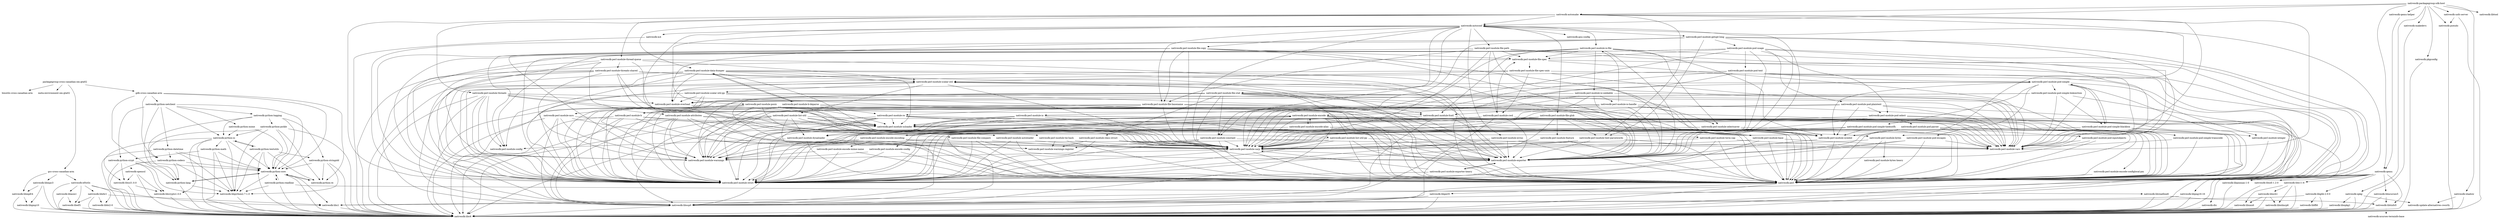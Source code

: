 digraph depends {
    node [shape=plaintext]
"gcc-cross-canadian-arm" -> "nativesdk-elfutils";
"gcc-cross-canadian-arm" -> "nativesdk-libmpc3";
"gcc-cross-canadian-arm" -> "nativesdk-libmpfr4";
"gdb-cross-canadian-arm" -> "nativesdk-python-codecs";
"gdb-cross-canadian-arm" -> "nativesdk-python-core";
"gdb-cross-canadian-arm" -> "nativesdk-python-lang";
"gdb-cross-canadian-arm" -> "nativesdk-python-netclient";
"gdb-cross-canadian-arm" -> "nativesdk-python-re";
"nativesdk-autoconf" -> "nativesdk-gnu-config";
"nativesdk-autoconf" -> "nativesdk-m4";
"nativesdk-autoconf" -> "nativesdk-perl";
"nativesdk-autoconf" -> "nativesdk-perl-module-carp";
"nativesdk-autoconf" -> "nativesdk-perl-module-constant";
"nativesdk-autoconf" -> "nativesdk-perl-module-errno";
"nativesdk-autoconf" -> "nativesdk-perl-module-exporter";
"nativesdk-autoconf" -> "nativesdk-perl-module-file-basename";
"nativesdk-autoconf" -> "nativesdk-perl-module-file-compare";
"nativesdk-autoconf" -> "nativesdk-perl-module-file-copy";
"nativesdk-autoconf" -> "nativesdk-perl-module-file-glob";
"nativesdk-autoconf" -> "nativesdk-perl-module-file-path";
"nativesdk-autoconf" -> "nativesdk-perl-module-file-stat";
"nativesdk-autoconf" -> "nativesdk-perl-module-getopt-long";
"nativesdk-autoconf" -> "nativesdk-perl-module-io-file";
"nativesdk-autoconf" -> "nativesdk-perl-module-posix";
"nativesdk-automake" -> "nativesdk-autoconf";
"nativesdk-automake" -> "nativesdk-perl";
"nativesdk-automake" -> "nativesdk-perl-module-bytes";
"nativesdk-automake" -> "nativesdk-perl-module-data-dumper";
"nativesdk-automake" -> "nativesdk-perl-module-strict";
"nativesdk-automake" -> "nativesdk-perl-module-text-parsewords";
"nativesdk-automake" -> "nativesdk-perl-module-thread-queue";
"nativesdk-automake" -> "nativesdk-perl-module-threads";
"nativesdk-automake" -> "nativesdk-perl-module-vars";
"nativesdk-dtc" -> "nativesdk-libc6";
"nativesdk-elfutils" -> "nativesdk-libasm1";
"nativesdk-elfutils" -> "nativesdk-libbz2-0";
"nativesdk-elfutils" -> "nativesdk-libc6";
"nativesdk-elfutils" -> "nativesdk-libdw1";
"nativesdk-elfutils" -> "nativesdk-libelf1";
"nativesdk-elfutils" -> "nativesdk-libz1";
"nativesdk-libasm1" -> "nativesdk-libc6";
"nativesdk-libasm1" -> "nativesdk-libelf1";
"nativesdk-libbz2-0" -> "nativesdk-libc6";
"nativesdk-libcrypto1.0.0" -> "nativesdk-libc6";
"nativesdk-libdw1" -> "nativesdk-libbz2-0";
"nativesdk-libdw1" -> "nativesdk-libc6";
"nativesdk-libdw1" -> "nativesdk-libelf1";
"nativesdk-libdw1" -> "nativesdk-libz1";
"nativesdk-libelf1" -> "nativesdk-libc6";
"nativesdk-libffi6" -> "nativesdk-libc6";
"nativesdk-libglib-2.0-0" -> "nativesdk-libc6";
"nativesdk-libglib-2.0-0" -> "nativesdk-libffi6";
"nativesdk-libglib-2.0-0" -> "nativesdk-libz1";
"nativesdk-libgmp10" -> "nativesdk-libc6";
"nativesdk-libmpc3" -> "nativesdk-libc6";
"nativesdk-libmpc3" -> "nativesdk-libgmp10";
"nativesdk-libmpc3" -> "nativesdk-libmpfr4";
"nativesdk-libmpfr4" -> "nativesdk-libc6";
"nativesdk-libmpfr4" -> "nativesdk-libgmp10";
"nativesdk-libncurses5" -> "nativesdk-libc6";
"nativesdk-libncurses5" -> "nativesdk-libtinfo5";
"nativesdk-libopkg1" -> "nativesdk-libc6";
"nativesdk-libperl5" -> "nativesdk-libc6";
"nativesdk-libperl5" -> "nativesdk-libssp0";
"nativesdk-libpixman-1-0" -> "nativesdk-libc6";
"nativesdk-libpng16-16" -> "nativesdk-libc6";
"nativesdk-libpng16-16" -> "nativesdk-libz1";
"nativesdk-libpython2.7-1.0" -> "nativesdk-libc6";
"nativesdk-libreadline6" -> "nativesdk-libc6";
"nativesdk-libreadline6" -> "nativesdk-libtinfo5";
"nativesdk-libsdl-1.2-0" -> "nativesdk-libc6";
"nativesdk-libssl1.0.0" -> "nativesdk-libc6";
"nativesdk-libssl1.0.0" -> "nativesdk-libcrypto1.0.0";
"nativesdk-libssp0" -> "nativesdk-libc6";
"nativesdk-libtinfo5" -> "nativesdk-libc6";
"nativesdk-libtinfo5" -> "nativesdk-ncurses-terminfo-base" [style=dotted];
"nativesdk-libx11-6" -> "nativesdk-libc6";
"nativesdk-libx11-6" -> "nativesdk-libxau6";
"nativesdk-libx11-6" -> "nativesdk-libxcb1";
"nativesdk-libx11-6" -> "nativesdk-libxdmcp6";
"nativesdk-libxau6" -> "nativesdk-libc6";
"nativesdk-libxcb1" -> "nativesdk-libc6";
"nativesdk-libxcb1" -> "nativesdk-libxau6";
"nativesdk-libxcb1" -> "nativesdk-libxdmcp6";
"nativesdk-libxdmcp6" -> "nativesdk-libc6";
"nativesdk-libz1" -> "nativesdk-libc6";
"nativesdk-m4" -> "nativesdk-libc6";
"nativesdk-makedevs" -> "nativesdk-libc6";
"nativesdk-openssl" -> "nativesdk-libc6";
"nativesdk-openssl" -> "nativesdk-libcrypto1.0.0";
"nativesdk-openssl" -> "nativesdk-libssl1.0.0";
"nativesdk-opkg" -> "nativesdk-libc6";
"nativesdk-opkg" -> "nativesdk-libopkg1";
"nativesdk-opkg" -> "nativesdk-update-alternatives-cworth";
"nativesdk-packagegroup-sdk-host" -> "nativesdk-autoconf";
"nativesdk-packagegroup-sdk-host" -> "nativesdk-automake";
"nativesdk-packagegroup-sdk-host" -> "nativesdk-libtool";
"nativesdk-packagegroup-sdk-host" -> "nativesdk-makedevs";
"nativesdk-packagegroup-sdk-host" -> "nativesdk-opkg";
"nativesdk-packagegroup-sdk-host" -> "nativesdk-pkgconfig";
"nativesdk-packagegroup-sdk-host" -> "nativesdk-pseudo";
"nativesdk-packagegroup-sdk-host" -> "nativesdk-qemu";
"nativesdk-packagegroup-sdk-host" -> "nativesdk-qemu-helper";
"nativesdk-packagegroup-sdk-host" -> "nativesdk-shadow";
"nativesdk-packagegroup-sdk-host" -> "nativesdk-unfs-server";
"nativesdk-perl" -> "nativesdk-libc6";
"nativesdk-perl" -> "nativesdk-libperl5";
"nativesdk-perl" -> "nativesdk-libssp0";
"nativesdk-perl-module-attributes" -> "nativesdk-libc6";
"nativesdk-perl-module-attributes" -> "nativesdk-libssp0";
"nativesdk-perl-module-attributes" -> "nativesdk-perl";
"nativesdk-perl-module-attributes" -> "nativesdk-perl-module-carp";
"nativesdk-perl-module-attributes" -> "nativesdk-perl-module-exporter";
"nativesdk-perl-module-attributes" -> "nativesdk-perl-module-strict";
"nativesdk-perl-module-attributes" -> "nativesdk-perl-module-warnings";
"nativesdk-perl-module-attributes" -> "nativesdk-perl-module-xsloader";
"nativesdk-perl-module-autoloader" -> "nativesdk-perl";
"nativesdk-perl-module-autoloader" -> "nativesdk-perl-module-carp";
"nativesdk-perl-module-autoloader" -> "nativesdk-perl-module-strict";
"nativesdk-perl-module-b" -> "nativesdk-libc6";
"nativesdk-perl-module-b" -> "nativesdk-libssp0";
"nativesdk-perl-module-b" -> "nativesdk-perl";
"nativesdk-perl-module-b" -> "nativesdk-perl-module-exporter";
"nativesdk-perl-module-b" -> "nativesdk-perl-module-strict";
"nativesdk-perl-module-b" -> "nativesdk-perl-module-xsloader";
"nativesdk-perl-module-b-deparse" -> "nativesdk-perl";
"nativesdk-perl-module-b-deparse" -> "nativesdk-perl-module-b";
"nativesdk-perl-module-b-deparse" -> "nativesdk-perl-module-carp";
"nativesdk-perl-module-b-deparse" -> "nativesdk-perl-module-data-dumper";
"nativesdk-perl-module-b-deparse" -> "nativesdk-perl-module-re";
"nativesdk-perl-module-b-deparse" -> "nativesdk-perl-module-strict";
"nativesdk-perl-module-b-deparse" -> "nativesdk-perl-module-vars";
"nativesdk-perl-module-b-deparse" -> "nativesdk-perl-module-warnings";
"nativesdk-perl-module-base" -> "nativesdk-perl";
"nativesdk-perl-module-base" -> "nativesdk-perl-module-carp";
"nativesdk-perl-module-base" -> "nativesdk-perl-module-strict";
"nativesdk-perl-module-base" -> "nativesdk-perl-module-vars";
"nativesdk-perl-module-bytes" -> "nativesdk-perl";
"nativesdk-perl-module-bytes" -> "nativesdk-perl-module-bytes-heavy";
"nativesdk-perl-module-bytes" -> "nativesdk-perl-module-carp";
"nativesdk-perl-module-bytes-heavy" -> "nativesdk-perl";
"nativesdk-perl-module-carp" -> "nativesdk-perl";
"nativesdk-perl-module-carp" -> "nativesdk-perl-module-exporter";
"nativesdk-perl-module-carp" -> "nativesdk-perl-module-strict";
"nativesdk-perl-module-carp" -> "nativesdk-perl-module-warnings";
"nativesdk-perl-module-class-struct" -> "nativesdk-perl";
"nativesdk-perl-module-class-struct" -> "nativesdk-perl-module-carp";
"nativesdk-perl-module-class-struct" -> "nativesdk-perl-module-exporter";
"nativesdk-perl-module-class-struct" -> "nativesdk-perl-module-strict";
"nativesdk-perl-module-class-struct" -> "nativesdk-perl-module-warnings-register";
"nativesdk-perl-module-constant" -> "nativesdk-perl";
"nativesdk-perl-module-constant" -> "nativesdk-perl-module-carp";
"nativesdk-perl-module-constant" -> "nativesdk-perl-module-strict";
"nativesdk-perl-module-constant" -> "nativesdk-perl-module-vars";
"nativesdk-perl-module-constant" -> "nativesdk-perl-module-warnings-register";
"nativesdk-perl-module-cwd" -> "nativesdk-libc6";
"nativesdk-perl-module-cwd" -> "nativesdk-libssp0";
"nativesdk-perl-module-cwd" -> "nativesdk-perl";
"nativesdk-perl-module-cwd" -> "nativesdk-perl-module-dynaloader";
"nativesdk-perl-module-cwd" -> "nativesdk-perl-module-exporter";
"nativesdk-perl-module-cwd" -> "nativesdk-perl-module-file-spec";
"nativesdk-perl-module-cwd" -> "nativesdk-perl-module-strict";
"nativesdk-perl-module-cwd" -> "nativesdk-perl-module-vars";
"nativesdk-perl-module-cwd" -> "nativesdk-perl-module-xsloader";
"nativesdk-perl-module-data-dumper" -> "nativesdk-libc6";
"nativesdk-perl-module-data-dumper" -> "nativesdk-libssp0";
"nativesdk-perl-module-data-dumper" -> "nativesdk-perl";
"nativesdk-perl-module-data-dumper" -> "nativesdk-perl-module-b-deparse";
"nativesdk-perl-module-data-dumper" -> "nativesdk-perl-module-carp";
"nativesdk-perl-module-data-dumper" -> "nativesdk-perl-module-config";
"nativesdk-perl-module-data-dumper" -> "nativesdk-perl-module-exporter";
"nativesdk-perl-module-data-dumper" -> "nativesdk-perl-module-overload";
"nativesdk-perl-module-data-dumper" -> "nativesdk-perl-module-scalar-util";
"nativesdk-perl-module-data-dumper" -> "nativesdk-perl-module-xsloader";
"nativesdk-perl-module-dynaloader" -> "nativesdk-perl";
"nativesdk-perl-module-dynaloader" -> "nativesdk-perl-module-carp";
"nativesdk-perl-module-dynaloader" -> "nativesdk-perl-module-config";
"nativesdk-perl-module-encode" -> "nativesdk-libc6";
"nativesdk-perl-module-encode" -> "nativesdk-libssp0";
"nativesdk-perl-module-encode" -> "nativesdk-perl";
"nativesdk-perl-module-encode" -> "nativesdk-perl-module-base";
"nativesdk-perl-module-encode" -> "nativesdk-perl-module-bytes";
"nativesdk-perl-module-encode" -> "nativesdk-perl-module-carp";
"nativesdk-perl-module-encode" -> "nativesdk-perl-module-encode-alias";
"nativesdk-perl-module-encode" -> "nativesdk-perl-module-encode-config";
"nativesdk-perl-module-encode" -> "nativesdk-perl-module-encode-configlocal-pm";
"nativesdk-perl-module-encode" -> "nativesdk-perl-module-encode-encoding";
"nativesdk-perl-module-encode" -> "nativesdk-perl-module-exporter";
"nativesdk-perl-module-encode" -> "nativesdk-perl-module-strict";
"nativesdk-perl-module-encode" -> "nativesdk-perl-module-warnings";
"nativesdk-perl-module-encode" -> "nativesdk-perl-module-xsloader";
"nativesdk-perl-module-encode-alias" -> "nativesdk-perl";
"nativesdk-perl-module-encode-alias" -> "nativesdk-perl-module-base";
"nativesdk-perl-module-encode-alias" -> "nativesdk-perl-module-encode";
"nativesdk-perl-module-encode-alias" -> "nativesdk-perl-module-strict";
"nativesdk-perl-module-encode-alias" -> "nativesdk-perl-module-warnings";
"nativesdk-perl-module-encode-config" -> "nativesdk-perl";
"nativesdk-perl-module-encode-config" -> "nativesdk-perl-module-strict";
"nativesdk-perl-module-encode-config" -> "nativesdk-perl-module-warnings";
"nativesdk-perl-module-encode-configlocal-pm" -> "nativesdk-perl";
"nativesdk-perl-module-encode-encoding" -> "nativesdk-perl";
"nativesdk-perl-module-encode-encoding" -> "nativesdk-perl-module-carp";
"nativesdk-perl-module-encode-encoding" -> "nativesdk-perl-module-encode";
"nativesdk-perl-module-encode-encoding" -> "nativesdk-perl-module-encode-mime-name";
"nativesdk-perl-module-encode-encoding" -> "nativesdk-perl-module-strict";
"nativesdk-perl-module-encode-encoding" -> "nativesdk-perl-module-warnings";
"nativesdk-perl-module-encode-mime-name" -> "nativesdk-perl";
"nativesdk-perl-module-encode-mime-name" -> "nativesdk-perl-module-strict";
"nativesdk-perl-module-encode-mime-name" -> "nativesdk-perl-module-warnings";
"nativesdk-perl-module-errno" -> "nativesdk-perl";
"nativesdk-perl-module-errno" -> "nativesdk-perl-module-carp";
"nativesdk-perl-module-errno" -> "nativesdk-perl-module-exporter";
"nativesdk-perl-module-errno" -> "nativesdk-perl-module-strict";
"nativesdk-perl-module-exporter" -> "nativesdk-perl";
"nativesdk-perl-module-exporter" -> "nativesdk-perl-module-exporter-heavy";
"nativesdk-perl-module-exporter-heavy" -> "nativesdk-perl";
"nativesdk-perl-module-exporter-heavy" -> "nativesdk-perl-module-carp";
"nativesdk-perl-module-exporter-heavy" -> "nativesdk-perl-module-exporter";
"nativesdk-perl-module-exporter-heavy" -> "nativesdk-perl-module-strict";
"nativesdk-perl-module-fcntl" -> "nativesdk-libc6";
"nativesdk-perl-module-fcntl" -> "nativesdk-libssp0";
"nativesdk-perl-module-fcntl" -> "nativesdk-perl";
"nativesdk-perl-module-fcntl" -> "nativesdk-perl-module-exporter";
"nativesdk-perl-module-fcntl" -> "nativesdk-perl-module-strict";
"nativesdk-perl-module-fcntl" -> "nativesdk-perl-module-xsloader";
"nativesdk-perl-module-feature" -> "nativesdk-perl";
"nativesdk-perl-module-feature" -> "nativesdk-perl-module-carp";
"nativesdk-perl-module-file-basename" -> "nativesdk-perl";
"nativesdk-perl-module-file-basename" -> "nativesdk-perl-module-carp";
"nativesdk-perl-module-file-basename" -> "nativesdk-perl-module-exporter";
"nativesdk-perl-module-file-basename" -> "nativesdk-perl-module-re";
"nativesdk-perl-module-file-basename" -> "nativesdk-perl-module-strict";
"nativesdk-perl-module-file-basename" -> "nativesdk-perl-module-warnings";
"nativesdk-perl-module-file-compare" -> "nativesdk-perl";
"nativesdk-perl-module-file-compare" -> "nativesdk-perl-module-carp";
"nativesdk-perl-module-file-compare" -> "nativesdk-perl-module-exporter";
"nativesdk-perl-module-file-compare" -> "nativesdk-perl-module-strict";
"nativesdk-perl-module-file-compare" -> "nativesdk-perl-module-warnings";
"nativesdk-perl-module-file-copy" -> "nativesdk-perl";
"nativesdk-perl-module-file-copy" -> "nativesdk-perl-module-carp";
"nativesdk-perl-module-file-copy" -> "nativesdk-perl-module-config";
"nativesdk-perl-module-file-copy" -> "nativesdk-perl-module-exporter";
"nativesdk-perl-module-file-copy" -> "nativesdk-perl-module-file-basename";
"nativesdk-perl-module-file-copy" -> "nativesdk-perl-module-file-spec";
"nativesdk-perl-module-file-copy" -> "nativesdk-perl-module-strict";
"nativesdk-perl-module-file-copy" -> "nativesdk-perl-module-warnings";
"nativesdk-perl-module-file-glob" -> "nativesdk-libc6";
"nativesdk-perl-module-file-glob" -> "nativesdk-libssp0";
"nativesdk-perl-module-file-glob" -> "nativesdk-perl";
"nativesdk-perl-module-file-glob" -> "nativesdk-perl-module-exporter";
"nativesdk-perl-module-file-glob" -> "nativesdk-perl-module-feature";
"nativesdk-perl-module-file-glob" -> "nativesdk-perl-module-strict";
"nativesdk-perl-module-file-glob" -> "nativesdk-perl-module-text-parsewords";
"nativesdk-perl-module-file-glob" -> "nativesdk-perl-module-xsloader";
"nativesdk-perl-module-file-path" -> "nativesdk-perl";
"nativesdk-perl-module-file-path" -> "nativesdk-perl-module-carp";
"nativesdk-perl-module-file-path" -> "nativesdk-perl-module-cwd";
"nativesdk-perl-module-file-path" -> "nativesdk-perl-module-exporter";
"nativesdk-perl-module-file-path" -> "nativesdk-perl-module-file-basename";
"nativesdk-perl-module-file-path" -> "nativesdk-perl-module-file-spec";
"nativesdk-perl-module-file-path" -> "nativesdk-perl-module-strict";
"nativesdk-perl-module-file-path" -> "nativesdk-perl-module-vars";
"nativesdk-perl-module-file-spec" -> "nativesdk-perl";
"nativesdk-perl-module-file-spec" -> "nativesdk-perl-module-file-spec-unix";
"nativesdk-perl-module-file-spec" -> "nativesdk-perl-module-strict";
"nativesdk-perl-module-file-spec" -> "nativesdk-perl-module-vars";
"nativesdk-perl-module-file-spec-unix" -> "nativesdk-perl";
"nativesdk-perl-module-file-spec-unix" -> "nativesdk-perl-module-cwd";
"nativesdk-perl-module-file-spec-unix" -> "nativesdk-perl-module-scalar-util";
"nativesdk-perl-module-file-spec-unix" -> "nativesdk-perl-module-strict";
"nativesdk-perl-module-file-spec-unix" -> "nativesdk-perl-module-vars";
"nativesdk-perl-module-file-stat" -> "nativesdk-perl";
"nativesdk-perl-module-file-stat" -> "nativesdk-perl-module-carp";
"nativesdk-perl-module-file-stat" -> "nativesdk-perl-module-class-struct";
"nativesdk-perl-module-file-stat" -> "nativesdk-perl-module-constant";
"nativesdk-perl-module-file-stat" -> "nativesdk-perl-module-exporter";
"nativesdk-perl-module-file-stat" -> "nativesdk-perl-module-fcntl";
"nativesdk-perl-module-file-stat" -> "nativesdk-perl-module-overload";
"nativesdk-perl-module-file-stat" -> "nativesdk-perl-module-strict";
"nativesdk-perl-module-file-stat" -> "nativesdk-perl-module-symbol";
"nativesdk-perl-module-file-stat" -> "nativesdk-perl-module-vars";
"nativesdk-perl-module-file-stat" -> "nativesdk-perl-module-warnings";
"nativesdk-perl-module-file-stat" -> "nativesdk-perl-module-warnings-register";
"nativesdk-perl-module-getopt-long" -> "nativesdk-perl";
"nativesdk-perl-module-getopt-long" -> "nativesdk-perl-module-constant";
"nativesdk-perl-module-getopt-long" -> "nativesdk-perl-module-exporter";
"nativesdk-perl-module-getopt-long" -> "nativesdk-perl-module-overload";
"nativesdk-perl-module-getopt-long" -> "nativesdk-perl-module-pod-usage";
"nativesdk-perl-module-getopt-long" -> "nativesdk-perl-module-strict";
"nativesdk-perl-module-getopt-long" -> "nativesdk-perl-module-text-parsewords";
"nativesdk-perl-module-getopt-long" -> "nativesdk-perl-module-vars";
"nativesdk-perl-module-integer" -> "nativesdk-perl";
"nativesdk-perl-module-io" -> "nativesdk-libc6";
"nativesdk-perl-module-io" -> "nativesdk-libssp0";
"nativesdk-perl-module-io" -> "nativesdk-perl";
"nativesdk-perl-module-io" -> "nativesdk-perl-module-carp";
"nativesdk-perl-module-io" -> "nativesdk-perl-module-strict";
"nativesdk-perl-module-io" -> "nativesdk-perl-module-warnings";
"nativesdk-perl-module-io" -> "nativesdk-perl-module-xsloader";
"nativesdk-perl-module-io-file" -> "nativesdk-perl";
"nativesdk-perl-module-io-file" -> "nativesdk-perl-module-carp";
"nativesdk-perl-module-io-file" -> "nativesdk-perl-module-exporter";
"nativesdk-perl-module-io-file" -> "nativesdk-perl-module-fcntl";
"nativesdk-perl-module-io-file" -> "nativesdk-perl-module-file-spec";
"nativesdk-perl-module-io-file" -> "nativesdk-perl-module-io-seekable";
"nativesdk-perl-module-io-file" -> "nativesdk-perl-module-selectsaver";
"nativesdk-perl-module-io-file" -> "nativesdk-perl-module-strict";
"nativesdk-perl-module-io-file" -> "nativesdk-perl-module-symbol";
"nativesdk-perl-module-io-handle" -> "nativesdk-perl";
"nativesdk-perl-module-io-handle" -> "nativesdk-perl-module-carp";
"nativesdk-perl-module-io-handle" -> "nativesdk-perl-module-exporter";
"nativesdk-perl-module-io-handle" -> "nativesdk-perl-module-io";
"nativesdk-perl-module-io-handle" -> "nativesdk-perl-module-io-file";
"nativesdk-perl-module-io-handle" -> "nativesdk-perl-module-selectsaver";
"nativesdk-perl-module-io-handle" -> "nativesdk-perl-module-strict";
"nativesdk-perl-module-io-handle" -> "nativesdk-perl-module-symbol";
"nativesdk-perl-module-io-seekable" -> "nativesdk-perl";
"nativesdk-perl-module-io-seekable" -> "nativesdk-perl-module-carp";
"nativesdk-perl-module-io-seekable" -> "nativesdk-perl-module-exporter";
"nativesdk-perl-module-io-seekable" -> "nativesdk-perl-module-fcntl";
"nativesdk-perl-module-io-seekable" -> "nativesdk-perl-module-io-handle";
"nativesdk-perl-module-io-seekable" -> "nativesdk-perl-module-strict";
"nativesdk-perl-module-list-util" -> "nativesdk-libc6";
"nativesdk-perl-module-list-util" -> "nativesdk-libssp0";
"nativesdk-perl-module-list-util" -> "nativesdk-perl";
"nativesdk-perl-module-list-util" -> "nativesdk-perl-module-dynaloader";
"nativesdk-perl-module-list-util" -> "nativesdk-perl-module-exporter";
"nativesdk-perl-module-list-util" -> "nativesdk-perl-module-list-util-pp";
"nativesdk-perl-module-list-util" -> "nativesdk-perl-module-strict";
"nativesdk-perl-module-list-util" -> "nativesdk-perl-module-vars";
"nativesdk-perl-module-list-util" -> "nativesdk-perl-module-xsloader";
"nativesdk-perl-module-list-util-pp" -> "nativesdk-perl";
"nativesdk-perl-module-list-util-pp" -> "nativesdk-perl-module-carp";
"nativesdk-perl-module-list-util-pp" -> "nativesdk-perl-module-exporter";
"nativesdk-perl-module-list-util-pp" -> "nativesdk-perl-module-scalar-util";
"nativesdk-perl-module-list-util-pp" -> "nativesdk-perl-module-strict";
"nativesdk-perl-module-list-util-pp" -> "nativesdk-perl-module-vars";
"nativesdk-perl-module-list-util-pp" -> "nativesdk-perl-module-warnings";
"nativesdk-perl-module-mro" -> "nativesdk-libc6";
"nativesdk-perl-module-mro" -> "nativesdk-libssp0";
"nativesdk-perl-module-mro" -> "nativesdk-perl";
"nativesdk-perl-module-mro" -> "nativesdk-perl-module-strict";
"nativesdk-perl-module-mro" -> "nativesdk-perl-module-warnings";
"nativesdk-perl-module-mro" -> "nativesdk-perl-module-xsloader";
"nativesdk-perl-module-overload" -> "nativesdk-perl";
"nativesdk-perl-module-overload" -> "nativesdk-perl-module-mro";
"nativesdk-perl-module-overload" -> "nativesdk-perl-module-scalar-util";
"nativesdk-perl-module-overload" -> "nativesdk-perl-module-warnings-register";
"nativesdk-perl-module-pod-escapes" -> "nativesdk-perl";
"nativesdk-perl-module-pod-escapes" -> "nativesdk-perl-module-exporter";
"nativesdk-perl-module-pod-escapes" -> "nativesdk-perl-module-strict";
"nativesdk-perl-module-pod-escapes" -> "nativesdk-perl-module-vars";
"nativesdk-perl-module-pod-inputobjects" -> "nativesdk-perl";
"nativesdk-perl-module-pod-inputobjects" -> "nativesdk-perl-module-strict";
"nativesdk-perl-module-pod-inputobjects" -> "nativesdk-perl-module-vars";
"nativesdk-perl-module-pod-parser" -> "nativesdk-perl";
"nativesdk-perl-module-pod-parser" -> "nativesdk-perl-module-carp";
"nativesdk-perl-module-pod-parser" -> "nativesdk-perl-module-exporter";
"nativesdk-perl-module-pod-parser" -> "nativesdk-perl-module-pod-inputobjects";
"nativesdk-perl-module-pod-parser" -> "nativesdk-perl-module-strict";
"nativesdk-perl-module-pod-parser" -> "nativesdk-perl-module-symbol";
"nativesdk-perl-module-pod-parser" -> "nativesdk-perl-module-vars";
"nativesdk-perl-module-pod-plaintext" -> "nativesdk-perl";
"nativesdk-perl-module-pod-plaintext" -> "nativesdk-perl-module-carp";
"nativesdk-perl-module-pod-plaintext" -> "nativesdk-perl-module-pod-select";
"nativesdk-perl-module-pod-plaintext" -> "nativesdk-perl-module-strict";
"nativesdk-perl-module-pod-plaintext" -> "nativesdk-perl-module-symbol";
"nativesdk-perl-module-pod-plaintext" -> "nativesdk-perl-module-vars";
"nativesdk-perl-module-pod-select" -> "nativesdk-perl";
"nativesdk-perl-module-pod-select" -> "nativesdk-perl-module-carp";
"nativesdk-perl-module-pod-select" -> "nativesdk-perl-module-pod-parser";
"nativesdk-perl-module-pod-select" -> "nativesdk-perl-module-strict";
"nativesdk-perl-module-pod-select" -> "nativesdk-perl-module-vars";
"nativesdk-perl-module-pod-simple" -> "nativesdk-perl";
"nativesdk-perl-module-pod-simple" -> "nativesdk-perl-module-carp";
"nativesdk-perl-module-pod-simple" -> "nativesdk-perl-module-integer";
"nativesdk-perl-module-pod-simple" -> "nativesdk-perl-module-pod-escapes";
"nativesdk-perl-module-pod-simple" -> "nativesdk-perl-module-pod-simple-blackbox";
"nativesdk-perl-module-pod-simple" -> "nativesdk-perl-module-pod-simple-linksection";
"nativesdk-perl-module-pod-simple" -> "nativesdk-perl-module-pod-simple-tiedoutfh";
"nativesdk-perl-module-pod-simple" -> "nativesdk-perl-module-strict";
"nativesdk-perl-module-pod-simple" -> "nativesdk-perl-module-symbol";
"nativesdk-perl-module-pod-simple" -> "nativesdk-perl-module-vars";
"nativesdk-perl-module-pod-simple-blackbox" -> "nativesdk-perl";
"nativesdk-perl-module-pod-simple-blackbox" -> "nativesdk-perl-module-carp";
"nativesdk-perl-module-pod-simple-blackbox" -> "nativesdk-perl-module-integer";
"nativesdk-perl-module-pod-simple-blackbox" -> "nativesdk-perl-module-pod-simple";
"nativesdk-perl-module-pod-simple-blackbox" -> "nativesdk-perl-module-pod-simple-transcode";
"nativesdk-perl-module-pod-simple-blackbox" -> "nativesdk-perl-module-strict";
"nativesdk-perl-module-pod-simple-blackbox" -> "nativesdk-perl-module-vars";
"nativesdk-perl-module-pod-simple-linksection" -> "nativesdk-perl";
"nativesdk-perl-module-pod-simple-linksection" -> "nativesdk-perl-module-overload";
"nativesdk-perl-module-pod-simple-linksection" -> "nativesdk-perl-module-pod-simple-blackbox";
"nativesdk-perl-module-pod-simple-linksection" -> "nativesdk-perl-module-strict";
"nativesdk-perl-module-pod-simple-linksection" -> "nativesdk-perl-module-vars";
"nativesdk-perl-module-pod-simple-tiedoutfh" -> "nativesdk-perl";
"nativesdk-perl-module-pod-simple-tiedoutfh" -> "nativesdk-perl-module-carp";
"nativesdk-perl-module-pod-simple-tiedoutfh" -> "nativesdk-perl-module-strict";
"nativesdk-perl-module-pod-simple-tiedoutfh" -> "nativesdk-perl-module-symbol";
"nativesdk-perl-module-pod-simple-tiedoutfh" -> "nativesdk-perl-module-vars";
"nativesdk-perl-module-pod-simple-transcode" -> "nativesdk-perl";
"nativesdk-perl-module-pod-simple-transcode" -> "nativesdk-perl-module-vars";
"nativesdk-perl-module-pod-text" -> "nativesdk-perl";
"nativesdk-perl-module-pod-text" -> "nativesdk-perl-module-carp";
"nativesdk-perl-module-pod-text" -> "nativesdk-perl-module-encode";
"nativesdk-perl-module-pod-text" -> "nativesdk-perl-module-exporter";
"nativesdk-perl-module-pod-text" -> "nativesdk-perl-module-pod-simple";
"nativesdk-perl-module-pod-text" -> "nativesdk-perl-module-strict";
"nativesdk-perl-module-pod-text" -> "nativesdk-perl-module-vars";
"nativesdk-perl-module-pod-usage" -> "nativesdk-perl";
"nativesdk-perl-module-pod-usage" -> "nativesdk-perl-module-carp";
"nativesdk-perl-module-pod-usage" -> "nativesdk-perl-module-config";
"nativesdk-perl-module-pod-usage" -> "nativesdk-perl-module-exporter";
"nativesdk-perl-module-pod-usage" -> "nativesdk-perl-module-file-spec";
"nativesdk-perl-module-pod-usage" -> "nativesdk-perl-module-pod-plaintext";
"nativesdk-perl-module-pod-usage" -> "nativesdk-perl-module-pod-select";
"nativesdk-perl-module-pod-usage" -> "nativesdk-perl-module-pod-text";
"nativesdk-perl-module-pod-usage" -> "nativesdk-perl-module-strict";
"nativesdk-perl-module-pod-usage" -> "nativesdk-perl-module-vars";
"nativesdk-perl-module-posix" -> "nativesdk-libc6";
"nativesdk-perl-module-posix" -> "nativesdk-libssp0";
"nativesdk-perl-module-posix" -> "nativesdk-perl";
"nativesdk-perl-module-posix" -> "nativesdk-perl-module-autoloader";
"nativesdk-perl-module-posix" -> "nativesdk-perl-module-exporter";
"nativesdk-perl-module-posix" -> "nativesdk-perl-module-fcntl";
"nativesdk-perl-module-posix" -> "nativesdk-perl-module-strict";
"nativesdk-perl-module-posix" -> "nativesdk-perl-module-tie-hash";
"nativesdk-perl-module-posix" -> "nativesdk-perl-module-vars";
"nativesdk-perl-module-posix" -> "nativesdk-perl-module-warnings";
"nativesdk-perl-module-posix" -> "nativesdk-perl-module-xsloader";
"nativesdk-perl-module-re" -> "nativesdk-libc6";
"nativesdk-perl-module-re" -> "nativesdk-libssp0";
"nativesdk-perl-module-re" -> "nativesdk-perl";
"nativesdk-perl-module-re" -> "nativesdk-perl-module-carp";
"nativesdk-perl-module-re" -> "nativesdk-perl-module-exporter";
"nativesdk-perl-module-re" -> "nativesdk-perl-module-strict";
"nativesdk-perl-module-re" -> "nativesdk-perl-module-term-cap";
"nativesdk-perl-module-re" -> "nativesdk-perl-module-warnings";
"nativesdk-perl-module-re" -> "nativesdk-perl-module-xsloader";
"nativesdk-perl-module-scalar-util" -> "nativesdk-perl";
"nativesdk-perl-module-scalar-util" -> "nativesdk-perl-module-carp";
"nativesdk-perl-module-scalar-util" -> "nativesdk-perl-module-exporter";
"nativesdk-perl-module-scalar-util" -> "nativesdk-perl-module-list-util";
"nativesdk-perl-module-scalar-util" -> "nativesdk-perl-module-scalar-util-pp";
"nativesdk-perl-module-scalar-util" -> "nativesdk-perl-module-strict";
"nativesdk-perl-module-scalar-util" -> "nativesdk-perl-module-vars";
"nativesdk-perl-module-scalar-util-pp" -> "nativesdk-perl";
"nativesdk-perl-module-scalar-util-pp" -> "nativesdk-perl-module-b";
"nativesdk-perl-module-scalar-util-pp" -> "nativesdk-perl-module-exporter";
"nativesdk-perl-module-scalar-util-pp" -> "nativesdk-perl-module-overload";
"nativesdk-perl-module-scalar-util-pp" -> "nativesdk-perl-module-strict";
"nativesdk-perl-module-scalar-util-pp" -> "nativesdk-perl-module-vars";
"nativesdk-perl-module-scalar-util-pp" -> "nativesdk-perl-module-warnings";
"nativesdk-perl-module-selectsaver" -> "nativesdk-perl";
"nativesdk-perl-module-selectsaver" -> "nativesdk-perl-module-carp";
"nativesdk-perl-module-selectsaver" -> "nativesdk-perl-module-symbol";
"nativesdk-perl-module-symbol" -> "nativesdk-perl";
"nativesdk-perl-module-symbol" -> "nativesdk-perl-module-exporter";
"nativesdk-perl-module-term-cap" -> "nativesdk-perl";
"nativesdk-perl-module-term-cap" -> "nativesdk-perl-module-carp";
"nativesdk-perl-module-term-cap" -> "nativesdk-perl-module-strict";
"nativesdk-perl-module-term-cap" -> "nativesdk-perl-module-vars";
"nativesdk-perl-module-text-parsewords" -> "nativesdk-perl";
"nativesdk-perl-module-text-parsewords" -> "nativesdk-perl-module-carp";
"nativesdk-perl-module-text-parsewords" -> "nativesdk-perl-module-exporter";
"nativesdk-perl-module-text-parsewords" -> "nativesdk-perl-module-strict";
"nativesdk-perl-module-thread-queue" -> "nativesdk-perl";
"nativesdk-perl-module-thread-queue" -> "nativesdk-perl-module-attributes";
"nativesdk-perl-module-thread-queue" -> "nativesdk-perl-module-carp";
"nativesdk-perl-module-thread-queue" -> "nativesdk-perl-module-scalar-util";
"nativesdk-perl-module-thread-queue" -> "nativesdk-perl-module-strict";
"nativesdk-perl-module-thread-queue" -> "nativesdk-perl-module-threads-shared";
"nativesdk-perl-module-thread-queue" -> "nativesdk-perl-module-warnings";
"nativesdk-perl-module-threads" -> "nativesdk-libc6";
"nativesdk-perl-module-threads" -> "nativesdk-libssp0";
"nativesdk-perl-module-threads" -> "nativesdk-perl";
"nativesdk-perl-module-threads" -> "nativesdk-perl-module-carp";
"nativesdk-perl-module-threads" -> "nativesdk-perl-module-config";
"nativesdk-perl-module-threads" -> "nativesdk-perl-module-overload";
"nativesdk-perl-module-threads" -> "nativesdk-perl-module-strict";
"nativesdk-perl-module-threads" -> "nativesdk-perl-module-warnings";
"nativesdk-perl-module-threads" -> "nativesdk-perl-module-xsloader";
"nativesdk-perl-module-threads-shared" -> "nativesdk-libc6";
"nativesdk-perl-module-threads-shared" -> "nativesdk-libssp0";
"nativesdk-perl-module-threads-shared" -> "nativesdk-perl";
"nativesdk-perl-module-threads-shared" -> "nativesdk-perl-module-carp";
"nativesdk-perl-module-threads-shared" -> "nativesdk-perl-module-scalar-util";
"nativesdk-perl-module-threads-shared" -> "nativesdk-perl-module-strict";
"nativesdk-perl-module-threads-shared" -> "nativesdk-perl-module-warnings";
"nativesdk-perl-module-threads-shared" -> "nativesdk-perl-module-xsloader";
"nativesdk-perl-module-tie-hash" -> "nativesdk-perl";
"nativesdk-perl-module-tie-hash" -> "nativesdk-perl-module-carp";
"nativesdk-perl-module-tie-hash" -> "nativesdk-perl-module-warnings-register";
"nativesdk-perl-module-xsloader" -> "nativesdk-perl";
"nativesdk-perl-module-xsloader" -> "nativesdk-perl-module-carp";
"nativesdk-perl-module-xsloader" -> "nativesdk-perl-module-dynaloader";
"nativesdk-pkgconfig" -> "nativesdk-libc6";
"nativesdk-pseudo" -> "nativesdk-libc6";
"nativesdk-python-codecs" -> "nativesdk-libc6";
"nativesdk-python-codecs" -> "nativesdk-libpython2.7-1.0";
"nativesdk-python-codecs" -> "nativesdk-python-core";
"nativesdk-python-codecs" -> "nativesdk-python-lang";
"nativesdk-python-core" -> "nativesdk-libc6";
"nativesdk-python-core" -> "nativesdk-libpython2.7-1.0";
"nativesdk-python-core" -> "nativesdk-libz1";
"nativesdk-python-core" -> "nativesdk-python-lang";
"nativesdk-python-core" -> "nativesdk-python-re";
"nativesdk-python-core" -> "nativesdk-python-readline" [style=dotted];
"nativesdk-python-crypt" -> "nativesdk-libc6";
"nativesdk-python-crypt" -> "nativesdk-libcrypto1.0.0";
"nativesdk-python-crypt" -> "nativesdk-libpython2.7-1.0";
"nativesdk-python-crypt" -> "nativesdk-libssl1.0.0";
"nativesdk-python-crypt" -> "nativesdk-openssl" [style=dotted];
"nativesdk-python-crypt" -> "nativesdk-python-core";
"nativesdk-python-datetime" -> "nativesdk-libc6";
"nativesdk-python-datetime" -> "nativesdk-libpython2.7-1.0";
"nativesdk-python-datetime" -> "nativesdk-python-codecs";
"nativesdk-python-datetime" -> "nativesdk-python-core";
"nativesdk-python-io" -> "nativesdk-libc6";
"nativesdk-python-io" -> "nativesdk-libcrypto1.0.0";
"nativesdk-python-io" -> "nativesdk-libpython2.7-1.0";
"nativesdk-python-io" -> "nativesdk-libssl1.0.0";
"nativesdk-python-io" -> "nativesdk-python-core";
"nativesdk-python-io" -> "nativesdk-python-math";
"nativesdk-python-io" -> "nativesdk-python-textutils";
"nativesdk-python-lang" -> "nativesdk-libc6";
"nativesdk-python-lang" -> "nativesdk-libpython2.7-1.0";
"nativesdk-python-lang" -> "nativesdk-python-core";
"nativesdk-python-logging" -> "nativesdk-python-core";
"nativesdk-python-logging" -> "nativesdk-python-io";
"nativesdk-python-logging" -> "nativesdk-python-lang";
"nativesdk-python-logging" -> "nativesdk-python-pickle";
"nativesdk-python-logging" -> "nativesdk-python-stringold";
"nativesdk-python-math" -> "nativesdk-libc6";
"nativesdk-python-math" -> "nativesdk-libpython2.7-1.0";
"nativesdk-python-math" -> "nativesdk-python-core";
"nativesdk-python-math" -> "nativesdk-python-crypt";
"nativesdk-python-mime" -> "nativesdk-python-core";
"nativesdk-python-mime" -> "nativesdk-python-io";
"nativesdk-python-netclient" -> "nativesdk-python-core";
"nativesdk-python-netclient" -> "nativesdk-python-crypt";
"nativesdk-python-netclient" -> "nativesdk-python-datetime";
"nativesdk-python-netclient" -> "nativesdk-python-io";
"nativesdk-python-netclient" -> "nativesdk-python-lang";
"nativesdk-python-netclient" -> "nativesdk-python-logging";
"nativesdk-python-netclient" -> "nativesdk-python-mime";
"nativesdk-python-pickle" -> "nativesdk-libc6";
"nativesdk-python-pickle" -> "nativesdk-libpython2.7-1.0";
"nativesdk-python-pickle" -> "nativesdk-python-codecs";
"nativesdk-python-pickle" -> "nativesdk-python-core";
"nativesdk-python-pickle" -> "nativesdk-python-io";
"nativesdk-python-pickle" -> "nativesdk-python-re";
"nativesdk-python-re" -> "nativesdk-python-core";
"nativesdk-python-readline" -> "nativesdk-libc6";
"nativesdk-python-readline" -> "nativesdk-libpython2.7-1.0";
"nativesdk-python-readline" -> "nativesdk-libreadline6";
"nativesdk-python-readline" -> "nativesdk-python-core";
"nativesdk-python-stringold" -> "nativesdk-libc6";
"nativesdk-python-stringold" -> "nativesdk-libpython2.7-1.0";
"nativesdk-python-stringold" -> "nativesdk-python-core";
"nativesdk-python-stringold" -> "nativesdk-python-re";
"nativesdk-python-textutils" -> "nativesdk-libc6";
"nativesdk-python-textutils" -> "nativesdk-libpython2.7-1.0";
"nativesdk-python-textutils" -> "nativesdk-python-core";
"nativesdk-python-textutils" -> "nativesdk-python-io";
"nativesdk-python-textutils" -> "nativesdk-python-re";
"nativesdk-python-textutils" -> "nativesdk-python-stringold";
"nativesdk-qemu" -> "nativesdk-dtc";
"nativesdk-qemu" -> "nativesdk-libc6";
"nativesdk-qemu" -> "nativesdk-libglib-2.0-0";
"nativesdk-qemu" -> "nativesdk-libncurses5";
"nativesdk-qemu" -> "nativesdk-libpixman-1-0";
"nativesdk-qemu" -> "nativesdk-libpng16-16";
"nativesdk-qemu" -> "nativesdk-libsdl-1.2-0";
"nativesdk-qemu" -> "nativesdk-libssp0";
"nativesdk-qemu" -> "nativesdk-libtinfo5";
"nativesdk-qemu" -> "nativesdk-libx11-6";
"nativesdk-qemu" -> "nativesdk-libz1";
"nativesdk-qemu-helper" -> "nativesdk-qemu";
"nativesdk-shadow" -> "nativesdk-libc6";
"nativesdk-shadow" -> "nativesdk-update-alternatives-cworth";
"nativesdk-unfs-server" -> "nativesdk-libc6";
"nativesdk-unfs-server" -> "nativesdk-pseudo";
"packagegroup-cross-canadian-om-gta02" -> "binutils-cross-canadian-arm";
"packagegroup-cross-canadian-om-gta02" -> "gcc-cross-canadian-arm";
"packagegroup-cross-canadian-om-gta02" -> "gdb-cross-canadian-arm";
"packagegroup-cross-canadian-om-gta02" -> "meta-environment-om-gta02";
}
